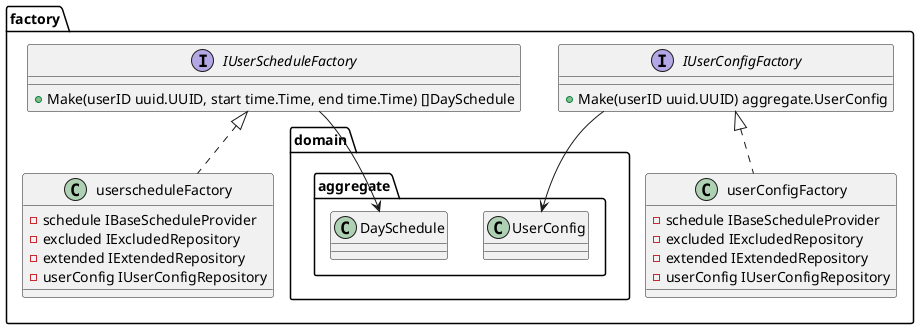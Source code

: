 @startuml factories

namespace factory {
        interface IUserConfigFactory {
            +Make(userID uuid.UUID) aggregate.UserConfig
        }

        IUserConfigFactory --> domain.aggregate.UserConfig

        class userConfigFactory implements IUserConfigFactory {
            -schedule IBaseScheduleProvider
            -excluded IExcludedRepository
            -extended IExtendedRepository
            -userConfig IUserConfigRepository
        }

        interface IUserScheduleFactory {
            +Make(userID uuid.UUID, start time.Time, end time.Time) []DaySchedule
        }

        IUserScheduleFactory --> domain.aggregate.DaySchedule

        class userscheduleFactory implements IUserScheduleFactory {
            -schedule IBaseScheduleProvider
            -excluded IExcludedRepository
            -extended IExtendedRepository
            -userConfig IUserConfigRepository
        }
    }

@enduml
